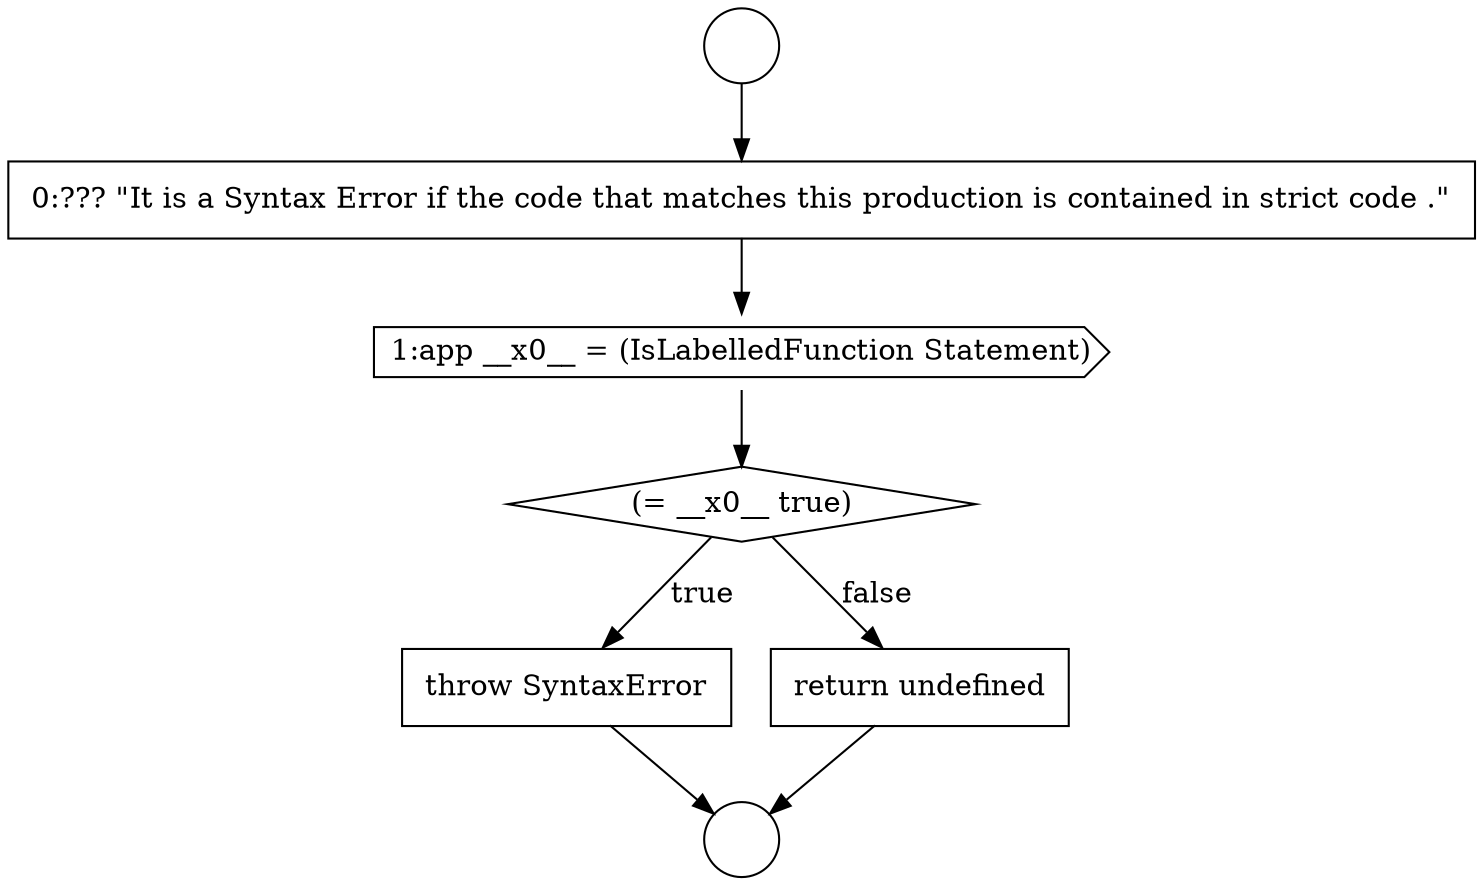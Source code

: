 digraph {
  node16315 [shape=none, margin=0, label=<<font color="black">
    <table border="0" cellborder="1" cellspacing="0" cellpadding="10">
      <tr><td align="left">throw SyntaxError</td></tr>
    </table>
  </font>> color="black" fillcolor="white" style=filled]
  node16312 [shape=none, margin=0, label=<<font color="black">
    <table border="0" cellborder="1" cellspacing="0" cellpadding="10">
      <tr><td align="left">0:??? &quot;It is a Syntax Error if the code that matches this production is contained in strict code .&quot;</td></tr>
    </table>
  </font>> color="black" fillcolor="white" style=filled]
  node16316 [shape=none, margin=0, label=<<font color="black">
    <table border="0" cellborder="1" cellspacing="0" cellpadding="10">
      <tr><td align="left">return undefined</td></tr>
    </table>
  </font>> color="black" fillcolor="white" style=filled]
  node16311 [shape=circle label=" " color="black" fillcolor="white" style=filled]
  node16313 [shape=cds, label=<<font color="black">1:app __x0__ = (IsLabelledFunction Statement)</font>> color="black" fillcolor="white" style=filled]
  node16310 [shape=circle label=" " color="black" fillcolor="white" style=filled]
  node16314 [shape=diamond, label=<<font color="black">(= __x0__ true)</font>> color="black" fillcolor="white" style=filled]
  node16312 -> node16313 [ color="black"]
  node16315 -> node16311 [ color="black"]
  node16314 -> node16315 [label=<<font color="black">true</font>> color="black"]
  node16314 -> node16316 [label=<<font color="black">false</font>> color="black"]
  node16310 -> node16312 [ color="black"]
  node16316 -> node16311 [ color="black"]
  node16313 -> node16314 [ color="black"]
}
